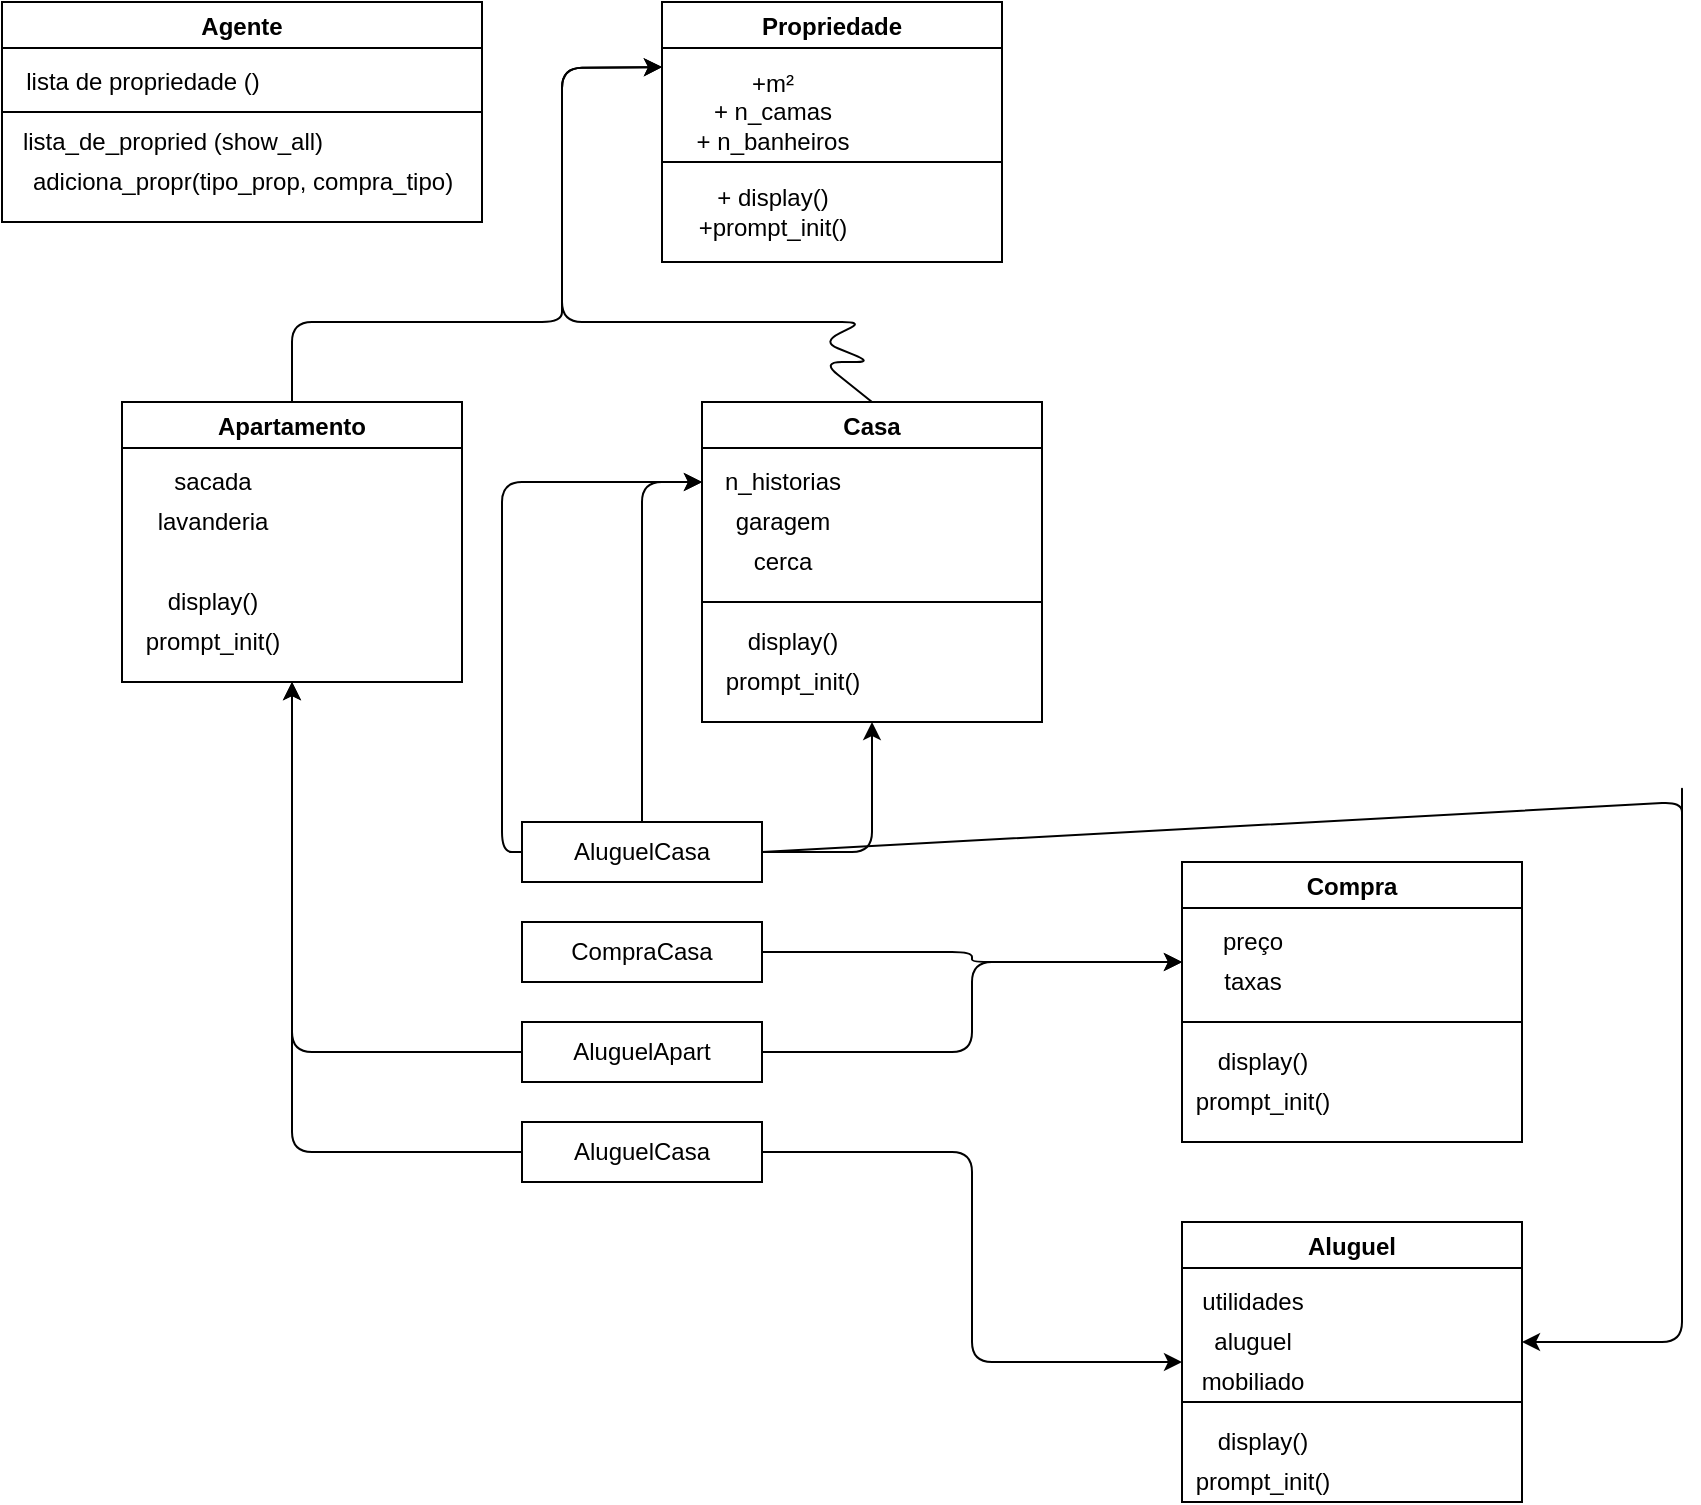 <mxfile>
    <diagram id="lHdB6P18lTmS7h-PpmBJ" name="Page-1">
        <mxGraphModel dx="1357" dy="553" grid="1" gridSize="10" guides="1" tooltips="1" connect="1" arrows="1" fold="1" page="1" pageScale="1" pageWidth="827" pageHeight="1169" math="0" shadow="0">
            <root>
                <mxCell id="0"/>
                <mxCell id="1" parent="0"/>
                <mxCell id="2" value="Agente" style="swimlane;" vertex="1" parent="1">
                    <mxGeometry x="-40" y="40" width="240" height="110" as="geometry"/>
                </mxCell>
                <mxCell id="10" value="lista de propriedade ()" style="text;html=1;align=center;verticalAlign=middle;resizable=0;points=[];autosize=1;strokeColor=none;fillColor=none;" vertex="1" parent="2">
                    <mxGeometry x="5" y="30" width="130" height="20" as="geometry"/>
                </mxCell>
                <mxCell id="70" value="lista_de_propried (show_all)" style="text;html=1;align=center;verticalAlign=middle;resizable=0;points=[];autosize=1;strokeColor=none;fillColor=none;" vertex="1" parent="2">
                    <mxGeometry y="60" width="170" height="20" as="geometry"/>
                </mxCell>
                <mxCell id="71" value="adiciona_propr(tipo_prop, compra_tipo)" style="text;html=1;align=center;verticalAlign=middle;resizable=0;points=[];autosize=1;strokeColor=none;fillColor=none;" vertex="1" parent="2">
                    <mxGeometry x="5" y="80" width="230" height="20" as="geometry"/>
                </mxCell>
                <mxCell id="56" style="edgeStyle=none;html=1;entryX=0;entryY=0.25;entryDx=0;entryDy=0;exitX=0.5;exitY=0;exitDx=0;exitDy=0;" edge="1" parent="1" source="4" target="5">
                    <mxGeometry relative="1" as="geometry">
                        <Array as="points">
                            <mxPoint x="105" y="200"/>
                            <mxPoint x="240" y="200"/>
                            <mxPoint x="240" y="190"/>
                            <mxPoint x="240" y="73"/>
                        </Array>
                    </mxGeometry>
                </mxCell>
                <mxCell id="4" value="Apartamento" style="swimlane;" vertex="1" parent="1">
                    <mxGeometry x="20" y="240" width="170" height="140" as="geometry"/>
                </mxCell>
                <mxCell id="19" value="sacada" style="text;html=1;align=center;verticalAlign=middle;resizable=0;points=[];autosize=1;strokeColor=none;fillColor=none;" vertex="1" parent="4">
                    <mxGeometry x="20" y="30" width="50" height="20" as="geometry"/>
                </mxCell>
                <mxCell id="22" value="lavanderia" style="text;html=1;align=center;verticalAlign=middle;resizable=0;points=[];autosize=1;strokeColor=none;fillColor=none;" vertex="1" parent="4">
                    <mxGeometry x="10" y="50" width="70" height="20" as="geometry"/>
                </mxCell>
                <mxCell id="26" value="display()" style="text;html=1;align=center;verticalAlign=middle;resizable=0;points=[];autosize=1;strokeColor=none;fillColor=none;" vertex="1" parent="4">
                    <mxGeometry x="15" y="90" width="60" height="20" as="geometry"/>
                </mxCell>
                <mxCell id="27" value="prompt_init()" style="text;html=1;align=center;verticalAlign=middle;resizable=0;points=[];autosize=1;strokeColor=none;fillColor=none;" vertex="1" parent="4">
                    <mxGeometry x="5" y="110" width="80" height="20" as="geometry"/>
                </mxCell>
                <mxCell id="5" value="Propriedade" style="swimlane;" vertex="1" parent="1">
                    <mxGeometry x="290" y="40" width="170" height="130" as="geometry"/>
                </mxCell>
                <mxCell id="11" value="+m²&lt;br&gt;+ n_camas&lt;br&gt;+ n_banheiros" style="text;html=1;align=center;verticalAlign=middle;resizable=0;points=[];autosize=1;strokeColor=none;fillColor=none;" vertex="1" parent="5">
                    <mxGeometry x="10" y="30" width="90" height="50" as="geometry"/>
                </mxCell>
                <mxCell id="12" value="" style="endArrow=none;html=1;entryX=1;entryY=0.5;entryDx=0;entryDy=0;exitX=0;exitY=0.5;exitDx=0;exitDy=0;" edge="1" parent="5">
                    <mxGeometry width="50" height="50" relative="1" as="geometry">
                        <mxPoint y="80" as="sourcePoint"/>
                        <mxPoint x="170" y="80" as="targetPoint"/>
                    </mxGeometry>
                </mxCell>
                <mxCell id="13" value="+ display()&lt;br&gt;+prompt_init()" style="text;html=1;align=center;verticalAlign=middle;resizable=0;points=[];autosize=1;strokeColor=none;fillColor=none;" vertex="1" parent="5">
                    <mxGeometry x="10" y="90" width="90" height="30" as="geometry"/>
                </mxCell>
                <mxCell id="57" style="edgeStyle=none;html=1;exitX=0.5;exitY=0;exitDx=0;exitDy=0;entryX=0;entryY=0.25;entryDx=0;entryDy=0;" edge="1" parent="1" source="6" target="5">
                    <mxGeometry relative="1" as="geometry">
                        <Array as="points">
                            <mxPoint x="370" y="220"/>
                            <mxPoint x="395" y="220"/>
                            <mxPoint x="370" y="210"/>
                            <mxPoint x="390" y="200"/>
                            <mxPoint x="370" y="200"/>
                            <mxPoint x="240" y="200"/>
                            <mxPoint x="240" y="73"/>
                        </Array>
                    </mxGeometry>
                </mxCell>
                <mxCell id="6" value="Casa" style="swimlane;" vertex="1" parent="1">
                    <mxGeometry x="310" y="240" width="170" height="160" as="geometry"/>
                </mxCell>
                <mxCell id="28" value="n_historias" style="text;html=1;align=center;verticalAlign=middle;resizable=0;points=[];autosize=1;strokeColor=none;fillColor=none;" vertex="1" parent="6">
                    <mxGeometry x="5" y="30" width="70" height="20" as="geometry"/>
                </mxCell>
                <mxCell id="29" value="garagem" style="text;html=1;align=center;verticalAlign=middle;resizable=0;points=[];autosize=1;strokeColor=none;fillColor=none;" vertex="1" parent="6">
                    <mxGeometry x="10" y="50" width="60" height="20" as="geometry"/>
                </mxCell>
                <mxCell id="30" value="cerca" style="text;html=1;align=center;verticalAlign=middle;resizable=0;points=[];autosize=1;strokeColor=none;fillColor=none;" vertex="1" parent="6">
                    <mxGeometry x="20" y="70" width="40" height="20" as="geometry"/>
                </mxCell>
                <mxCell id="31" value="display()" style="text;html=1;align=center;verticalAlign=middle;resizable=0;points=[];autosize=1;strokeColor=none;fillColor=none;" vertex="1" parent="6">
                    <mxGeometry x="15" y="110" width="60" height="20" as="geometry"/>
                </mxCell>
                <mxCell id="32" value="prompt_init()" style="text;html=1;align=center;verticalAlign=middle;resizable=0;points=[];autosize=1;strokeColor=none;fillColor=none;" vertex="1" parent="6">
                    <mxGeometry x="5" y="130" width="80" height="20" as="geometry"/>
                </mxCell>
                <mxCell id="43" value="" style="endArrow=none;html=1;entryX=1;entryY=0.5;entryDx=0;entryDy=0;exitX=0;exitY=0.5;exitDx=0;exitDy=0;" edge="1" parent="6">
                    <mxGeometry width="50" height="50" relative="1" as="geometry">
                        <mxPoint y="100" as="sourcePoint"/>
                        <mxPoint x="170" y="100" as="targetPoint"/>
                    </mxGeometry>
                </mxCell>
                <mxCell id="9" value="" style="endArrow=none;html=1;entryX=1;entryY=0.5;entryDx=0;entryDy=0;exitX=0;exitY=0.5;exitDx=0;exitDy=0;" edge="1" parent="1" source="2" target="2">
                    <mxGeometry width="50" height="50" relative="1" as="geometry">
                        <mxPoint x="120" y="110" as="sourcePoint"/>
                        <mxPoint x="170" y="60" as="targetPoint"/>
                    </mxGeometry>
                </mxCell>
                <mxCell id="15" value="Compra" style="swimlane;startSize=23;" vertex="1" parent="1">
                    <mxGeometry x="550" y="470" width="170" height="140" as="geometry">
                        <mxRectangle x="550" y="230" width="80" height="23" as="alternateBounds"/>
                    </mxGeometry>
                </mxCell>
                <mxCell id="16" value="" style="endArrow=none;html=1;entryX=1;entryY=0.5;entryDx=0;entryDy=0;exitX=0;exitY=0.5;exitDx=0;exitDy=0;" edge="1" parent="15">
                    <mxGeometry width="50" height="50" relative="1" as="geometry">
                        <mxPoint y="80" as="sourcePoint"/>
                        <mxPoint x="170" y="80" as="targetPoint"/>
                    </mxGeometry>
                </mxCell>
                <mxCell id="33" value="preço" style="text;html=1;align=center;verticalAlign=middle;resizable=0;points=[];autosize=1;strokeColor=none;fillColor=none;" vertex="1" parent="15">
                    <mxGeometry x="10" y="30" width="50" height="20" as="geometry"/>
                </mxCell>
                <mxCell id="34" value="taxas" style="text;html=1;align=center;verticalAlign=middle;resizable=0;points=[];autosize=1;strokeColor=none;fillColor=none;" vertex="1" parent="15">
                    <mxGeometry x="15" y="50" width="40" height="20" as="geometry"/>
                </mxCell>
                <mxCell id="35" value="display()" style="text;html=1;align=center;verticalAlign=middle;resizable=0;points=[];autosize=1;strokeColor=none;fillColor=none;" vertex="1" parent="15">
                    <mxGeometry x="10" y="90" width="60" height="20" as="geometry"/>
                </mxCell>
                <mxCell id="36" value="prompt_init()" style="text;html=1;align=center;verticalAlign=middle;resizable=0;points=[];autosize=1;strokeColor=none;fillColor=none;" vertex="1" parent="15">
                    <mxGeometry y="110" width="80" height="20" as="geometry"/>
                </mxCell>
                <mxCell id="18" value="AluguelCasa" style="rounded=0;whiteSpace=wrap;html=1;" vertex="1" parent="1">
                    <mxGeometry x="220" y="450" width="120" height="30" as="geometry"/>
                </mxCell>
                <mxCell id="37" value="Aluguel" style="swimlane;startSize=23;" vertex="1" parent="1">
                    <mxGeometry x="550" y="650" width="170" height="140" as="geometry"/>
                </mxCell>
                <mxCell id="38" value="" style="endArrow=none;html=1;entryX=1;entryY=0.5;entryDx=0;entryDy=0;exitX=0;exitY=0.5;exitDx=0;exitDy=0;" edge="1" parent="37">
                    <mxGeometry width="50" height="50" relative="1" as="geometry">
                        <mxPoint y="90" as="sourcePoint"/>
                        <mxPoint x="170" y="90" as="targetPoint"/>
                    </mxGeometry>
                </mxCell>
                <mxCell id="39" value="utilidades" style="text;html=1;align=center;verticalAlign=middle;resizable=0;points=[];autosize=1;strokeColor=none;fillColor=none;" vertex="1" parent="37">
                    <mxGeometry y="30" width="70" height="20" as="geometry"/>
                </mxCell>
                <mxCell id="40" value="aluguel" style="text;html=1;align=center;verticalAlign=middle;resizable=0;points=[];autosize=1;strokeColor=none;fillColor=none;" vertex="1" parent="37">
                    <mxGeometry x="10" y="50" width="50" height="20" as="geometry"/>
                </mxCell>
                <mxCell id="41" value="display()" style="text;html=1;align=center;verticalAlign=middle;resizable=0;points=[];autosize=1;strokeColor=none;fillColor=none;" vertex="1" parent="37">
                    <mxGeometry x="10" y="100" width="60" height="20" as="geometry"/>
                </mxCell>
                <mxCell id="42" value="prompt_init()" style="text;html=1;align=center;verticalAlign=middle;resizable=0;points=[];autosize=1;strokeColor=none;fillColor=none;" vertex="1" parent="37">
                    <mxGeometry y="120" width="80" height="20" as="geometry"/>
                </mxCell>
                <mxCell id="47" value="mobiliado" style="text;html=1;align=center;verticalAlign=middle;resizable=0;points=[];autosize=1;strokeColor=none;fillColor=none;" vertex="1" parent="37">
                    <mxGeometry y="70" width="70" height="20" as="geometry"/>
                </mxCell>
                <mxCell id="44" value="CompraCasa" style="rounded=0;whiteSpace=wrap;html=1;" vertex="1" parent="1">
                    <mxGeometry x="220" y="500" width="120" height="30" as="geometry"/>
                </mxCell>
                <mxCell id="45" value="AluguelApart" style="rounded=0;whiteSpace=wrap;html=1;" vertex="1" parent="1">
                    <mxGeometry x="220" y="550" width="120" height="30" as="geometry"/>
                </mxCell>
                <mxCell id="46" value="AluguelCasa" style="rounded=0;whiteSpace=wrap;html=1;" vertex="1" parent="1">
                    <mxGeometry x="220" y="600" width="120" height="30" as="geometry"/>
                </mxCell>
                <mxCell id="49" value="" style="endArrow=classic;html=1;exitX=1;exitY=0.5;exitDx=0;exitDy=0;entryX=0.5;entryY=1;entryDx=0;entryDy=0;" edge="1" parent="1" source="18" target="6">
                    <mxGeometry width="50" height="50" relative="1" as="geometry">
                        <mxPoint x="380" y="520" as="sourcePoint"/>
                        <mxPoint x="505" y="400" as="targetPoint"/>
                        <Array as="points">
                            <mxPoint x="395" y="465"/>
                        </Array>
                    </mxGeometry>
                </mxCell>
                <mxCell id="59" value="" style="edgeStyle=segmentEdgeStyle;endArrow=classic;html=1;entryX=0;entryY=0.25;entryDx=0;entryDy=0;exitX=0.5;exitY=0;exitDx=0;exitDy=0;" edge="1" parent="1" source="18" target="6">
                    <mxGeometry width="50" height="50" relative="1" as="geometry">
                        <mxPoint x="230" y="410" as="sourcePoint"/>
                        <mxPoint x="280" y="360" as="targetPoint"/>
                        <Array as="points">
                            <mxPoint x="280" y="280"/>
                        </Array>
                    </mxGeometry>
                </mxCell>
                <mxCell id="60" value="" style="edgeStyle=segmentEdgeStyle;endArrow=classic;html=1;entryX=0;entryY=0.25;entryDx=0;entryDy=0;exitX=0;exitY=0.5;exitDx=0;exitDy=0;" edge="1" parent="1" source="18" target="6">
                    <mxGeometry width="50" height="50" relative="1" as="geometry">
                        <mxPoint x="240" y="450" as="sourcePoint"/>
                        <mxPoint x="270" y="280" as="targetPoint"/>
                        <Array as="points">
                            <mxPoint x="210" y="465"/>
                            <mxPoint x="210" y="280"/>
                        </Array>
                    </mxGeometry>
                </mxCell>
                <mxCell id="63" value="" style="edgeStyle=elbowEdgeStyle;elbow=horizontal;endArrow=classic;html=1;exitX=1;exitY=0.5;exitDx=0;exitDy=0;" edge="1" parent="1" source="44">
                    <mxGeometry width="50" height="50" relative="1" as="geometry">
                        <mxPoint x="340" y="580" as="sourcePoint"/>
                        <mxPoint x="550" y="520" as="targetPoint"/>
                    </mxGeometry>
                </mxCell>
                <mxCell id="64" value="" style="edgeStyle=elbowEdgeStyle;elbow=horizontal;endArrow=classic;html=1;exitX=1;exitY=0.5;exitDx=0;exitDy=0;" edge="1" parent="1" source="45">
                    <mxGeometry width="50" height="50" relative="1" as="geometry">
                        <mxPoint x="350" y="530" as="sourcePoint"/>
                        <mxPoint x="550" y="520" as="targetPoint"/>
                    </mxGeometry>
                </mxCell>
                <mxCell id="65" value="" style="endArrow=classic;html=1;exitX=1;exitY=0.5;exitDx=0;exitDy=0;" edge="1" parent="1" source="18">
                    <mxGeometry width="50" height="50" relative="1" as="geometry">
                        <mxPoint x="414" y="470" as="sourcePoint"/>
                        <mxPoint x="720" y="710" as="targetPoint"/>
                        <Array as="points">
                            <mxPoint x="800" y="440"/>
                            <mxPoint x="800" y="450"/>
                            <mxPoint x="800" y="430"/>
                            <mxPoint x="800" y="710"/>
                        </Array>
                    </mxGeometry>
                </mxCell>
                <mxCell id="66" value="" style="edgeStyle=elbowEdgeStyle;elbow=horizontal;endArrow=classic;html=1;entryX=0;entryY=0.5;entryDx=0;entryDy=0;exitX=1;exitY=0.5;exitDx=0;exitDy=0;" edge="1" parent="1" source="46" target="37">
                    <mxGeometry width="50" height="50" relative="1" as="geometry">
                        <mxPoint x="350" y="630" as="sourcePoint"/>
                        <mxPoint x="400" y="580" as="targetPoint"/>
                    </mxGeometry>
                </mxCell>
                <mxCell id="68" value="" style="edgeStyle=segmentEdgeStyle;endArrow=classic;html=1;exitX=0;exitY=0.5;exitDx=0;exitDy=0;entryX=0.5;entryY=1;entryDx=0;entryDy=0;" edge="1" parent="1" source="45" target="4">
                    <mxGeometry width="50" height="50" relative="1" as="geometry">
                        <mxPoint x="100" y="560" as="sourcePoint"/>
                        <mxPoint x="150" y="510" as="targetPoint"/>
                    </mxGeometry>
                </mxCell>
                <mxCell id="69" value="" style="edgeStyle=segmentEdgeStyle;endArrow=classic;html=1;exitX=0;exitY=0.5;exitDx=0;exitDy=0;entryX=0.5;entryY=1;entryDx=0;entryDy=0;" edge="1" parent="1" target="4">
                    <mxGeometry width="50" height="50" relative="1" as="geometry">
                        <mxPoint x="220" y="615" as="sourcePoint"/>
                        <mxPoint x="105" y="430" as="targetPoint"/>
                    </mxGeometry>
                </mxCell>
            </root>
        </mxGraphModel>
    </diagram>
</mxfile>
